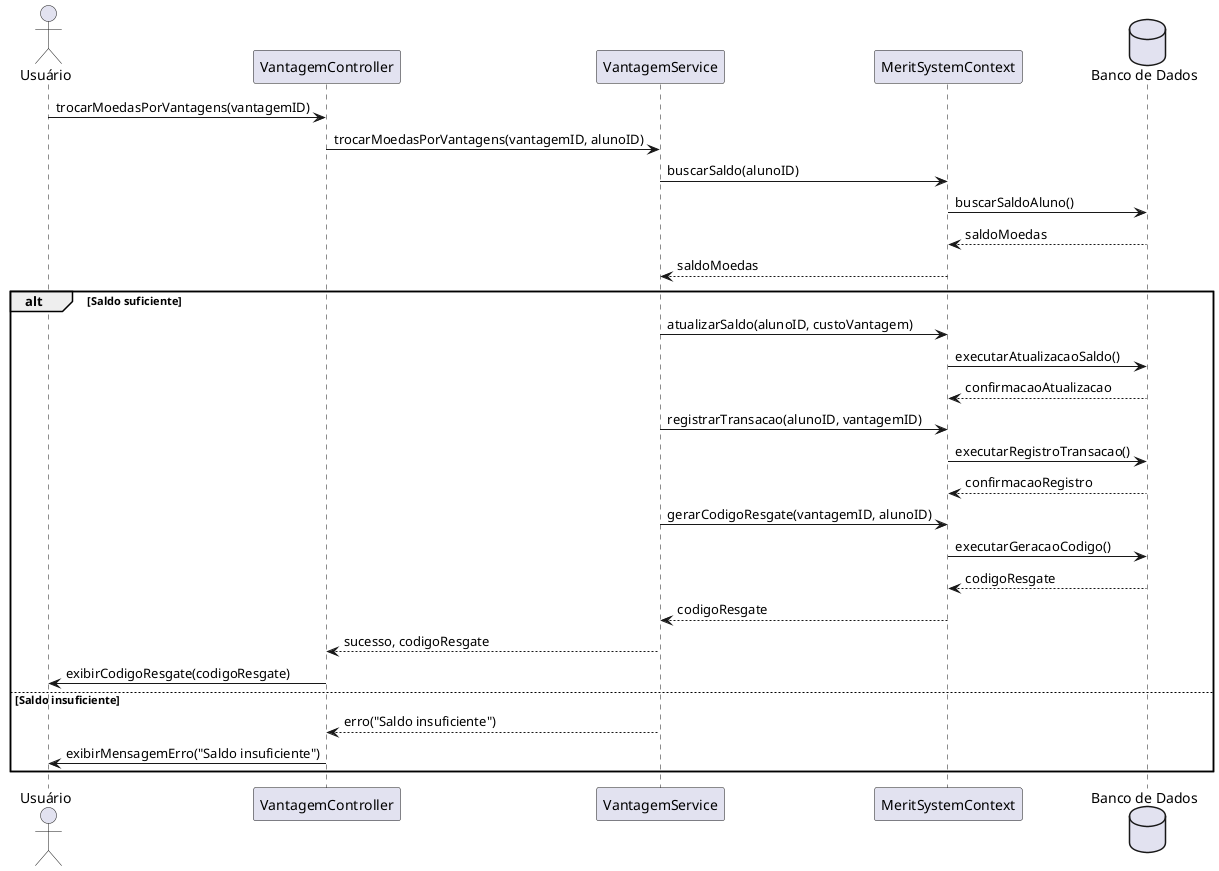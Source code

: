 @startuml Troca de Vantagens

actor Aluno as "Usuário"
participant "VantagemController" as Controlador
participant "VantagemService" as Service
participant "MeritSystemContext" as dbContext
database "Banco de Dados" as db

Aluno -> Controlador: trocarMoedasPorVantagens(vantagemID)

Controlador -> Service: trocarMoedasPorVantagens(vantagemID, alunoID)

Service -> dbContext: buscarSaldo(alunoID)
dbContext -> db: buscarSaldoAluno()
db --> dbContext: saldoMoedas
dbContext --> Service: saldoMoedas

alt Saldo suficiente
    Service -> dbContext: atualizarSaldo(alunoID, custoVantagem)
    dbContext -> db: executarAtualizacaoSaldo()
    db --> dbContext: confirmacaoAtualizacao

    Service -> dbContext: registrarTransacao(alunoID, vantagemID)
    dbContext -> db: executarRegistroTransacao()
    db --> dbContext: confirmacaoRegistro

    Service -> dbContext: gerarCodigoResgate(vantagemID, alunoID)
    dbContext -> db: executarGeracaoCodigo()
    db --> dbContext: codigoResgate
    dbContext --> Service: codigoResgate

    Service --> Controlador: sucesso, codigoResgate
    Controlador -> Aluno: exibirCodigoResgate(codigoResgate)
else Saldo insuficiente
    Service --> Controlador: erro("Saldo insuficiente")
    Controlador -> Aluno: exibirMensagemErro("Saldo insuficiente")
end

@enduml
